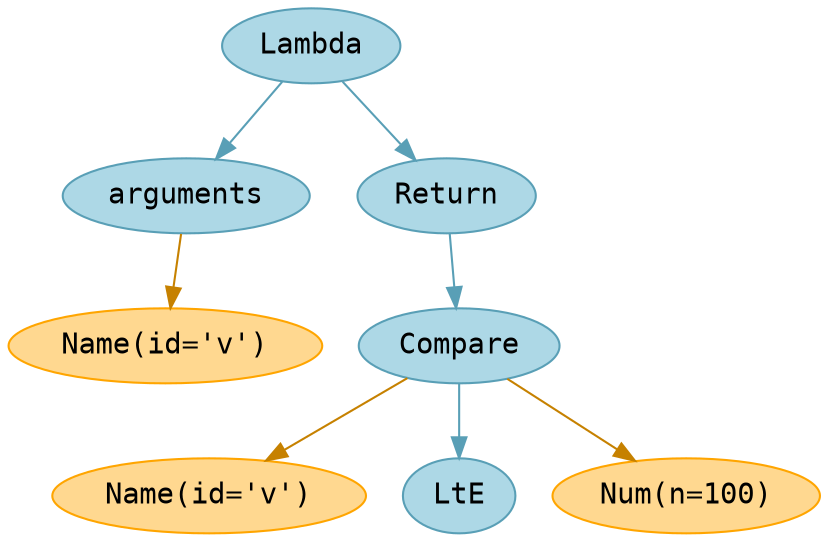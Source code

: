 digraph {
    ordering="out"
    node [style=filled color="#599FB6" fillcolor=lightblue fontname="Ubuntu,Monospace"]
    edge [arrowhead=normal arrowtail=dot color="#599FB6"]

    "[Name]" [label="Name(id='v')" color=orange fillcolor="#FFD890"]
    Name2 [label="Name(id='v')" color=orange fillcolor="#FFD890"]
    Num [label="Num(n=100)" color=orange fillcolor="#FFD890"]

    Lambda -> arguments
    arguments -> "[Name]" [color="#C68100"]

    Lambda -> Return
    Return -> Compare
    Compare -> Name2 [color="#C68100"]
    Compare -> LtE
    Compare -> Num [color="#C68100"]
}

